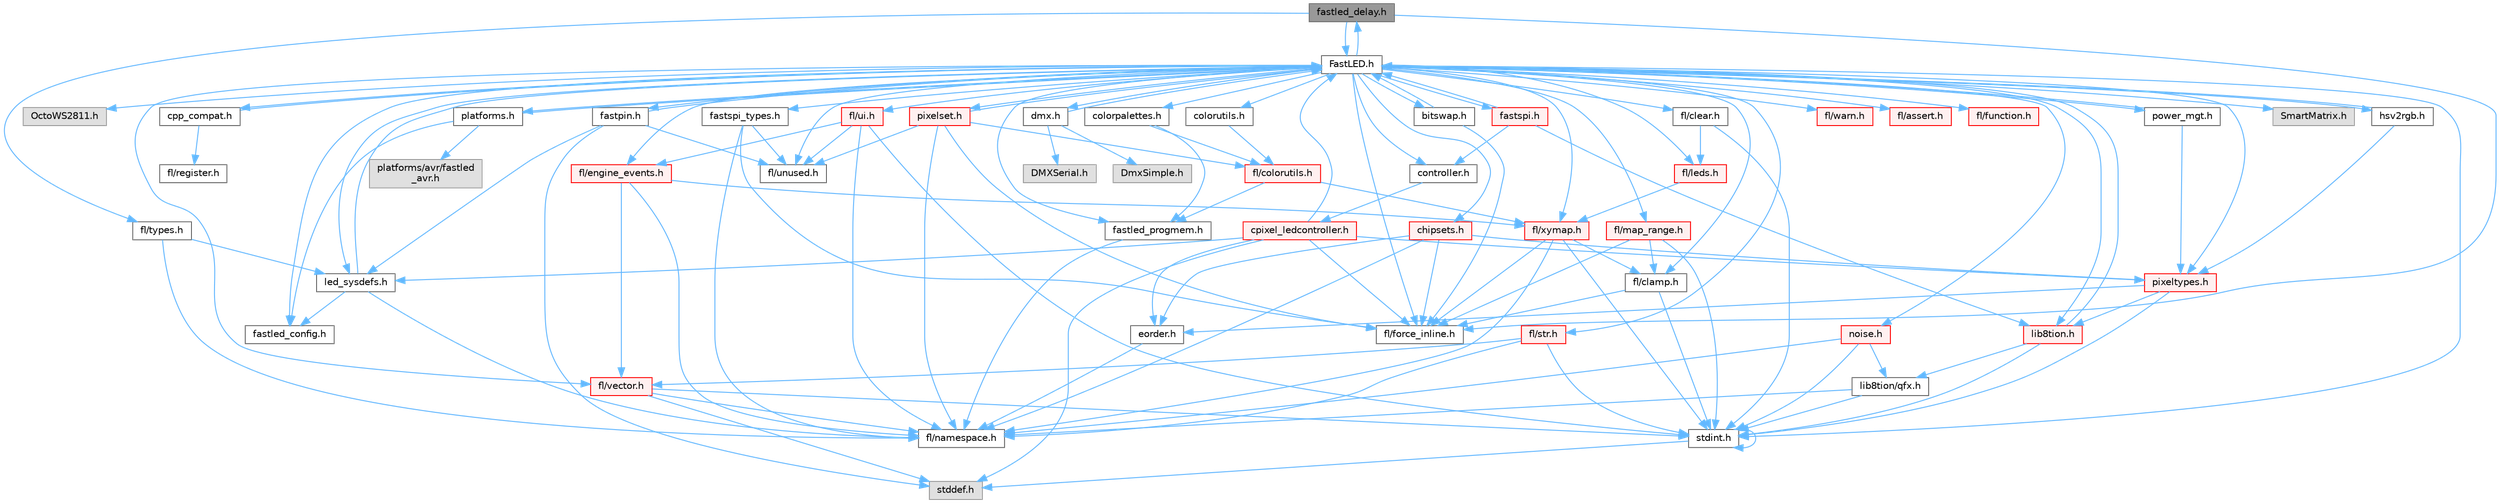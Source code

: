 digraph "fastled_delay.h"
{
 // INTERACTIVE_SVG=YES
 // LATEX_PDF_SIZE
  bgcolor="transparent";
  edge [fontname=Helvetica,fontsize=10,labelfontname=Helvetica,labelfontsize=10];
  node [fontname=Helvetica,fontsize=10,shape=box,height=0.2,width=0.4];
  Node1 [id="Node000001",label="fastled_delay.h",height=0.2,width=0.4,color="gray40", fillcolor="grey60", style="filled", fontcolor="black",tooltip="Utility functions and classes for managing delay cycles."];
  Node1 -> Node2 [id="edge1_Node000001_Node000002",color="steelblue1",style="solid",tooltip=" "];
  Node2 [id="Node000002",label="FastLED.h",height=0.2,width=0.4,color="grey40", fillcolor="white", style="filled",URL="$db/d97/_fast_l_e_d_8h.html",tooltip="central include file for FastLED, defines the CFastLED class/object"];
  Node2 -> Node3 [id="edge2_Node000002_Node000003",color="steelblue1",style="solid",tooltip=" "];
  Node3 [id="Node000003",label="stdint.h",height=0.2,width=0.4,color="grey40", fillcolor="white", style="filled",URL="$df/dd8/stdint_8h.html",tooltip=" "];
  Node3 -> Node4 [id="edge3_Node000003_Node000004",color="steelblue1",style="solid",tooltip=" "];
  Node4 [id="Node000004",label="stddef.h",height=0.2,width=0.4,color="grey60", fillcolor="#E0E0E0", style="filled",tooltip=" "];
  Node3 -> Node3 [id="edge4_Node000003_Node000003",color="steelblue1",style="solid",tooltip=" "];
  Node2 -> Node5 [id="edge5_Node000002_Node000005",color="steelblue1",style="solid",tooltip=" "];
  Node5 [id="Node000005",label="SmartMatrix.h",height=0.2,width=0.4,color="grey60", fillcolor="#E0E0E0", style="filled",tooltip=" "];
  Node2 -> Node6 [id="edge6_Node000002_Node000006",color="steelblue1",style="solid",tooltip=" "];
  Node6 [id="Node000006",label="OctoWS2811.h",height=0.2,width=0.4,color="grey60", fillcolor="#E0E0E0", style="filled",tooltip=" "];
  Node2 -> Node7 [id="edge7_Node000002_Node000007",color="steelblue1",style="solid",tooltip=" "];
  Node7 [id="Node000007",label="fl/force_inline.h",height=0.2,width=0.4,color="grey40", fillcolor="white", style="filled",URL="$d4/d64/force__inline_8h.html",tooltip=" "];
  Node2 -> Node8 [id="edge8_Node000002_Node000008",color="steelblue1",style="solid",tooltip=" "];
  Node8 [id="Node000008",label="cpp_compat.h",height=0.2,width=0.4,color="grey40", fillcolor="white", style="filled",URL="$d9/d13/cpp__compat_8h.html",tooltip="Compatibility functions based on C++ version."];
  Node8 -> Node2 [id="edge9_Node000008_Node000002",color="steelblue1",style="solid",tooltip=" "];
  Node8 -> Node9 [id="edge10_Node000008_Node000009",color="steelblue1",style="solid",tooltip=" "];
  Node9 [id="Node000009",label="fl/register.h",height=0.2,width=0.4,color="grey40", fillcolor="white", style="filled",URL="$df/d80/register_8h.html",tooltip=" "];
  Node2 -> Node10 [id="edge11_Node000002_Node000010",color="steelblue1",style="solid",tooltip=" "];
  Node10 [id="Node000010",label="fastled_config.h",height=0.2,width=0.4,color="grey40", fillcolor="white", style="filled",URL="$d5/d11/fastled__config_8h.html",tooltip="Contains definitions that can be used to configure FastLED at compile time."];
  Node2 -> Node11 [id="edge12_Node000002_Node000011",color="steelblue1",style="solid",tooltip=" "];
  Node11 [id="Node000011",label="led_sysdefs.h",height=0.2,width=0.4,color="grey40", fillcolor="white", style="filled",URL="$d9/d3e/led__sysdefs_8h.html",tooltip="Determines which platform system definitions to include."];
  Node11 -> Node2 [id="edge13_Node000011_Node000002",color="steelblue1",style="solid",tooltip=" "];
  Node11 -> Node10 [id="edge14_Node000011_Node000010",color="steelblue1",style="solid",tooltip=" "];
  Node11 -> Node12 [id="edge15_Node000011_Node000012",color="steelblue1",style="solid",tooltip=" "];
  Node12 [id="Node000012",label="fl/namespace.h",height=0.2,width=0.4,color="grey40", fillcolor="white", style="filled",URL="$df/d2a/namespace_8h.html",tooltip="Implements the FastLED namespace macros."];
  Node2 -> Node1 [id="edge16_Node000002_Node000001",color="steelblue1",style="solid",tooltip=" "];
  Node2 -> Node13 [id="edge17_Node000002_Node000013",color="steelblue1",style="solid",tooltip=" "];
  Node13 [id="Node000013",label="bitswap.h",height=0.2,width=0.4,color="grey40", fillcolor="white", style="filled",URL="$de/ded/bitswap_8h.html",tooltip="Functions for doing a rotation of bits/bytes used by parallel output."];
  Node13 -> Node2 [id="edge18_Node000013_Node000002",color="steelblue1",style="solid",tooltip=" "];
  Node13 -> Node7 [id="edge19_Node000013_Node000007",color="steelblue1",style="solid",tooltip=" "];
  Node2 -> Node14 [id="edge20_Node000002_Node000014",color="steelblue1",style="solid",tooltip=" "];
  Node14 [id="Node000014",label="controller.h",height=0.2,width=0.4,color="grey40", fillcolor="white", style="filled",URL="$d2/dd9/controller_8h.html",tooltip="deprecated: base definitions used by led controllers for writing out led data"];
  Node14 -> Node15 [id="edge21_Node000014_Node000015",color="steelblue1",style="solid",tooltip=" "];
  Node15 [id="Node000015",label="cpixel_ledcontroller.h",height=0.2,width=0.4,color="red", fillcolor="#FFF0F0", style="filled",URL="$d9/d57/cpixel__ledcontroller_8h.html",tooltip="defines the templated version of the CLEDController class"];
  Node15 -> Node4 [id="edge22_Node000015_Node000004",color="steelblue1",style="solid",tooltip=" "];
  Node15 -> Node2 [id="edge23_Node000015_Node000002",color="steelblue1",style="solid",tooltip=" "];
  Node15 -> Node11 [id="edge24_Node000015_Node000011",color="steelblue1",style="solid",tooltip=" "];
  Node15 -> Node16 [id="edge25_Node000015_Node000016",color="steelblue1",style="solid",tooltip=" "];
  Node16 [id="Node000016",label="pixeltypes.h",height=0.2,width=0.4,color="red", fillcolor="#FFF0F0", style="filled",URL="$d2/dba/pixeltypes_8h.html",tooltip="Includes defintions for RGB and HSV pixels."];
  Node16 -> Node3 [id="edge26_Node000016_Node000003",color="steelblue1",style="solid",tooltip=" "];
  Node16 -> Node17 [id="edge27_Node000016_Node000017",color="steelblue1",style="solid",tooltip=" "];
  Node17 [id="Node000017",label="lib8tion.h",height=0.2,width=0.4,color="red", fillcolor="#FFF0F0", style="filled",URL="$df/da5/lib8tion_8h.html",tooltip="Fast, efficient 8-bit math functions specifically designed for high-performance LED programming."];
  Node17 -> Node2 [id="edge28_Node000017_Node000002",color="steelblue1",style="solid",tooltip=" "];
  Node17 -> Node3 [id="edge29_Node000017_Node000003",color="steelblue1",style="solid",tooltip=" "];
  Node17 -> Node20 [id="edge30_Node000017_Node000020",color="steelblue1",style="solid",tooltip=" "];
  Node20 [id="Node000020",label="lib8tion/qfx.h",height=0.2,width=0.4,color="grey40", fillcolor="white", style="filled",URL="$d2/d19/qfx_8h.html",tooltip=" "];
  Node20 -> Node3 [id="edge31_Node000020_Node000003",color="steelblue1",style="solid",tooltip=" "];
  Node20 -> Node12 [id="edge32_Node000020_Node000012",color="steelblue1",style="solid",tooltip=" "];
  Node16 -> Node45 [id="edge33_Node000016_Node000045",color="steelblue1",style="solid",tooltip=" "];
  Node45 [id="Node000045",label="eorder.h",height=0.2,width=0.4,color="grey40", fillcolor="white", style="filled",URL="$db/d07/eorder_8h.html",tooltip="Defines color channel ordering enumerations."];
  Node45 -> Node12 [id="edge34_Node000045_Node000012",color="steelblue1",style="solid",tooltip=" "];
  Node15 -> Node45 [id="edge35_Node000015_Node000045",color="steelblue1",style="solid",tooltip=" "];
  Node15 -> Node7 [id="edge36_Node000015_Node000007",color="steelblue1",style="solid",tooltip=" "];
  Node2 -> Node66 [id="edge37_Node000002_Node000066",color="steelblue1",style="solid",tooltip=" "];
  Node66 [id="Node000066",label="fastpin.h",height=0.2,width=0.4,color="grey40", fillcolor="white", style="filled",URL="$db/d65/fastpin_8h.html",tooltip="Class base definitions for defining fast pin access."];
  Node66 -> Node2 [id="edge38_Node000066_Node000002",color="steelblue1",style="solid",tooltip=" "];
  Node66 -> Node11 [id="edge39_Node000066_Node000011",color="steelblue1",style="solid",tooltip=" "];
  Node66 -> Node4 [id="edge40_Node000066_Node000004",color="steelblue1",style="solid",tooltip=" "];
  Node66 -> Node53 [id="edge41_Node000066_Node000053",color="steelblue1",style="solid",tooltip=" "];
  Node53 [id="Node000053",label="fl/unused.h",height=0.2,width=0.4,color="grey40", fillcolor="white", style="filled",URL="$d8/d4b/unused_8h.html",tooltip=" "];
  Node2 -> Node67 [id="edge42_Node000002_Node000067",color="steelblue1",style="solid",tooltip=" "];
  Node67 [id="Node000067",label="fastspi_types.h",height=0.2,width=0.4,color="grey40", fillcolor="white", style="filled",URL="$d2/ddb/fastspi__types_8h.html",tooltip="Data types and constants used by SPI interfaces."];
  Node67 -> Node7 [id="edge43_Node000067_Node000007",color="steelblue1",style="solid",tooltip=" "];
  Node67 -> Node12 [id="edge44_Node000067_Node000012",color="steelblue1",style="solid",tooltip=" "];
  Node67 -> Node53 [id="edge45_Node000067_Node000053",color="steelblue1",style="solid",tooltip=" "];
  Node2 -> Node68 [id="edge46_Node000002_Node000068",color="steelblue1",style="solid",tooltip=" "];
  Node68 [id="Node000068",label="dmx.h",height=0.2,width=0.4,color="grey40", fillcolor="white", style="filled",URL="$d3/de1/dmx_8h.html",tooltip="Defines the DMX512-based LED controllers."];
  Node68 -> Node2 [id="edge47_Node000068_Node000002",color="steelblue1",style="solid",tooltip=" "];
  Node68 -> Node69 [id="edge48_Node000068_Node000069",color="steelblue1",style="solid",tooltip=" "];
  Node69 [id="Node000069",label="DmxSimple.h",height=0.2,width=0.4,color="grey60", fillcolor="#E0E0E0", style="filled",tooltip=" "];
  Node68 -> Node70 [id="edge49_Node000068_Node000070",color="steelblue1",style="solid",tooltip=" "];
  Node70 [id="Node000070",label="DMXSerial.h",height=0.2,width=0.4,color="grey60", fillcolor="#E0E0E0", style="filled",tooltip=" "];
  Node2 -> Node71 [id="edge50_Node000002_Node000071",color="steelblue1",style="solid",tooltip=" "];
  Node71 [id="Node000071",label="platforms.h",height=0.2,width=0.4,color="grey40", fillcolor="white", style="filled",URL="$da/dc9/platforms_8h.html",tooltip="Determines which platforms headers to include."];
  Node71 -> Node2 [id="edge51_Node000071_Node000002",color="steelblue1",style="solid",tooltip=" "];
  Node71 -> Node10 [id="edge52_Node000071_Node000010",color="steelblue1",style="solid",tooltip=" "];
  Node71 -> Node72 [id="edge53_Node000071_Node000072",color="steelblue1",style="solid",tooltip=" "];
  Node72 [id="Node000072",label="platforms/avr/fastled\l_avr.h",height=0.2,width=0.4,color="grey60", fillcolor="#E0E0E0", style="filled",tooltip=" "];
  Node2 -> Node73 [id="edge54_Node000002_Node000073",color="steelblue1",style="solid",tooltip=" "];
  Node73 [id="Node000073",label="fastled_progmem.h",height=0.2,width=0.4,color="grey40", fillcolor="white", style="filled",URL="$df/dab/fastled__progmem_8h.html",tooltip="Wrapper definitions to allow seamless use of PROGMEM in environments that have it."];
  Node73 -> Node12 [id="edge55_Node000073_Node000012",color="steelblue1",style="solid",tooltip=" "];
  Node2 -> Node17 [id="edge56_Node000002_Node000017",color="steelblue1",style="solid",tooltip=" "];
  Node2 -> Node16 [id="edge57_Node000002_Node000016",color="steelblue1",style="solid",tooltip=" "];
  Node2 -> Node74 [id="edge58_Node000002_Node000074",color="steelblue1",style="solid",tooltip=" "];
  Node74 [id="Node000074",label="hsv2rgb.h",height=0.2,width=0.4,color="grey40", fillcolor="white", style="filled",URL="$de/d9a/hsv2rgb_8h.html",tooltip="Functions to convert from the HSV colorspace to the RGB colorspace."];
  Node74 -> Node2 [id="edge59_Node000074_Node000002",color="steelblue1",style="solid",tooltip=" "];
  Node74 -> Node16 [id="edge60_Node000074_Node000016",color="steelblue1",style="solid",tooltip=" "];
  Node2 -> Node75 [id="edge61_Node000002_Node000075",color="steelblue1",style="solid",tooltip=" "];
  Node75 [id="Node000075",label="colorutils.h",height=0.2,width=0.4,color="grey40", fillcolor="white", style="filled",URL="$d1/dfb/colorutils_8h.html",tooltip=" "];
  Node75 -> Node76 [id="edge62_Node000075_Node000076",color="steelblue1",style="solid",tooltip=" "];
  Node76 [id="Node000076",label="fl/colorutils.h",height=0.2,width=0.4,color="red", fillcolor="#FFF0F0", style="filled",URL="$d7/df9/fl_2colorutils_8h.html",tooltip="Utility functions for color fill, palettes, blending, and more."];
  Node76 -> Node73 [id="edge63_Node000076_Node000073",color="steelblue1",style="solid",tooltip=" "];
  Node76 -> Node63 [id="edge64_Node000076_Node000063",color="steelblue1",style="solid",tooltip=" "];
  Node63 [id="Node000063",label="fl/xymap.h",height=0.2,width=0.4,color="red", fillcolor="#FFF0F0", style="filled",URL="$da/d61/xymap_8h.html",tooltip=" "];
  Node63 -> Node3 [id="edge65_Node000063_Node000003",color="steelblue1",style="solid",tooltip=" "];
  Node63 -> Node26 [id="edge66_Node000063_Node000026",color="steelblue1",style="solid",tooltip=" "];
  Node26 [id="Node000026",label="fl/clamp.h",height=0.2,width=0.4,color="grey40", fillcolor="white", style="filled",URL="$d6/dd3/clamp_8h.html",tooltip=" "];
  Node26 -> Node3 [id="edge67_Node000026_Node000003",color="steelblue1",style="solid",tooltip=" "];
  Node26 -> Node7 [id="edge68_Node000026_Node000007",color="steelblue1",style="solid",tooltip=" "];
  Node63 -> Node7 [id="edge69_Node000063_Node000007",color="steelblue1",style="solid",tooltip=" "];
  Node63 -> Node12 [id="edge70_Node000063_Node000012",color="steelblue1",style="solid",tooltip=" "];
  Node2 -> Node81 [id="edge71_Node000002_Node000081",color="steelblue1",style="solid",tooltip=" "];
  Node81 [id="Node000081",label="pixelset.h",height=0.2,width=0.4,color="red", fillcolor="#FFF0F0", style="filled",URL="$d4/d46/pixelset_8h.html",tooltip="Declares classes for managing logical groups of LEDs."];
  Node81 -> Node7 [id="edge72_Node000081_Node000007",color="steelblue1",style="solid",tooltip=" "];
  Node81 -> Node12 [id="edge73_Node000081_Node000012",color="steelblue1",style="solid",tooltip=" "];
  Node81 -> Node53 [id="edge74_Node000081_Node000053",color="steelblue1",style="solid",tooltip=" "];
  Node81 -> Node76 [id="edge75_Node000081_Node000076",color="steelblue1",style="solid",tooltip=" "];
  Node81 -> Node2 [id="edge76_Node000081_Node000002",color="steelblue1",style="solid",tooltip=" "];
  Node2 -> Node83 [id="edge77_Node000002_Node000083",color="steelblue1",style="solid",tooltip=" "];
  Node83 [id="Node000083",label="colorpalettes.h",height=0.2,width=0.4,color="grey40", fillcolor="white", style="filled",URL="$dc/dcc/colorpalettes_8h.html",tooltip="Declarations for the predefined color palettes supplied by FastLED."];
  Node83 -> Node76 [id="edge78_Node000083_Node000076",color="steelblue1",style="solid",tooltip=" "];
  Node83 -> Node73 [id="edge79_Node000083_Node000073",color="steelblue1",style="solid",tooltip=" "];
  Node2 -> Node84 [id="edge80_Node000002_Node000084",color="steelblue1",style="solid",tooltip=" "];
  Node84 [id="Node000084",label="noise.h",height=0.2,width=0.4,color="red", fillcolor="#FFF0F0", style="filled",URL="$d1/d31/noise_8h.html",tooltip="Functions to generate and fill arrays with noise."];
  Node84 -> Node3 [id="edge81_Node000084_Node000003",color="steelblue1",style="solid",tooltip=" "];
  Node84 -> Node12 [id="edge82_Node000084_Node000012",color="steelblue1",style="solid",tooltip=" "];
  Node84 -> Node20 [id="edge83_Node000084_Node000020",color="steelblue1",style="solid",tooltip=" "];
  Node2 -> Node85 [id="edge84_Node000002_Node000085",color="steelblue1",style="solid",tooltip=" "];
  Node85 [id="Node000085",label="power_mgt.h",height=0.2,width=0.4,color="grey40", fillcolor="white", style="filled",URL="$dc/d5b/power__mgt_8h.html",tooltip="Functions to limit the power used by FastLED."];
  Node85 -> Node2 [id="edge85_Node000085_Node000002",color="steelblue1",style="solid",tooltip=" "];
  Node85 -> Node16 [id="edge86_Node000085_Node000016",color="steelblue1",style="solid",tooltip=" "];
  Node2 -> Node86 [id="edge87_Node000002_Node000086",color="steelblue1",style="solid",tooltip=" "];
  Node86 [id="Node000086",label="fastspi.h",height=0.2,width=0.4,color="red", fillcolor="#FFF0F0", style="filled",URL="$d6/ddc/fastspi_8h.html",tooltip="Serial peripheral interface (SPI) definitions per platform."];
  Node86 -> Node2 [id="edge88_Node000086_Node000002",color="steelblue1",style="solid",tooltip=" "];
  Node86 -> Node14 [id="edge89_Node000086_Node000014",color="steelblue1",style="solid",tooltip=" "];
  Node86 -> Node17 [id="edge90_Node000086_Node000017",color="steelblue1",style="solid",tooltip=" "];
  Node2 -> Node88 [id="edge91_Node000002_Node000088",color="steelblue1",style="solid",tooltip=" "];
  Node88 [id="Node000088",label="chipsets.h",height=0.2,width=0.4,color="red", fillcolor="#FFF0F0", style="filled",URL="$db/d66/chipsets_8h.html",tooltip="Contains the bulk of the definitions for the various LED chipsets supported."];
  Node88 -> Node16 [id="edge92_Node000088_Node000016",color="steelblue1",style="solid",tooltip=" "];
  Node88 -> Node7 [id="edge93_Node000088_Node000007",color="steelblue1",style="solid",tooltip=" "];
  Node88 -> Node45 [id="edge94_Node000088_Node000045",color="steelblue1",style="solid",tooltip=" "];
  Node88 -> Node12 [id="edge95_Node000088_Node000012",color="steelblue1",style="solid",tooltip=" "];
  Node2 -> Node54 [id="edge96_Node000002_Node000054",color="steelblue1",style="solid",tooltip=" "];
  Node54 [id="Node000054",label="fl/engine_events.h",height=0.2,width=0.4,color="red", fillcolor="#FFF0F0", style="filled",URL="$db/dc0/engine__events_8h.html",tooltip=" "];
  Node54 -> Node12 [id="edge97_Node000054_Node000012",color="steelblue1",style="solid",tooltip=" "];
  Node54 -> Node33 [id="edge98_Node000054_Node000033",color="steelblue1",style="solid",tooltip=" "];
  Node33 [id="Node000033",label="fl/vector.h",height=0.2,width=0.4,color="red", fillcolor="#FFF0F0", style="filled",URL="$d6/d68/vector_8h.html",tooltip=" "];
  Node33 -> Node4 [id="edge99_Node000033_Node000004",color="steelblue1",style="solid",tooltip=" "];
  Node33 -> Node3 [id="edge100_Node000033_Node000003",color="steelblue1",style="solid",tooltip=" "];
  Node33 -> Node12 [id="edge101_Node000033_Node000012",color="steelblue1",style="solid",tooltip=" "];
  Node54 -> Node63 [id="edge102_Node000054_Node000063",color="steelblue1",style="solid",tooltip=" "];
  Node2 -> Node89 [id="edge103_Node000002_Node000089",color="steelblue1",style="solid",tooltip=" "];
  Node89 [id="Node000089",label="fl/leds.h",height=0.2,width=0.4,color="red", fillcolor="#FFF0F0", style="filled",URL="$da/d78/leds_8h.html",tooltip=" "];
  Node89 -> Node63 [id="edge104_Node000089_Node000063",color="steelblue1",style="solid",tooltip=" "];
  Node2 -> Node23 [id="edge105_Node000002_Node000023",color="steelblue1",style="solid",tooltip=" "];
  Node23 [id="Node000023",label="fl/str.h",height=0.2,width=0.4,color="red", fillcolor="#FFF0F0", style="filled",URL="$d1/d93/str_8h.html",tooltip=" "];
  Node23 -> Node3 [id="edge106_Node000023_Node000003",color="steelblue1",style="solid",tooltip=" "];
  Node23 -> Node12 [id="edge107_Node000023_Node000012",color="steelblue1",style="solid",tooltip=" "];
  Node23 -> Node33 [id="edge108_Node000023_Node000033",color="steelblue1",style="solid",tooltip=" "];
  Node2 -> Node63 [id="edge109_Node000002_Node000063",color="steelblue1",style="solid",tooltip=" "];
  Node2 -> Node26 [id="edge110_Node000002_Node000026",color="steelblue1",style="solid",tooltip=" "];
  Node2 -> Node27 [id="edge111_Node000002_Node000027",color="steelblue1",style="solid",tooltip=" "];
  Node27 [id="Node000027",label="fl/map_range.h",height=0.2,width=0.4,color="red", fillcolor="#FFF0F0", style="filled",URL="$d1/d47/map__range_8h.html",tooltip=" "];
  Node27 -> Node3 [id="edge112_Node000027_Node000003",color="steelblue1",style="solid",tooltip=" "];
  Node27 -> Node26 [id="edge113_Node000027_Node000026",color="steelblue1",style="solid",tooltip=" "];
  Node27 -> Node7 [id="edge114_Node000027_Node000007",color="steelblue1",style="solid",tooltip=" "];
  Node2 -> Node90 [id="edge115_Node000002_Node000090",color="steelblue1",style="solid",tooltip=" "];
  Node90 [id="Node000090",label="fl/warn.h",height=0.2,width=0.4,color="red", fillcolor="#FFF0F0", style="filled",URL="$de/d77/warn_8h.html",tooltip=" "];
  Node2 -> Node59 [id="edge116_Node000002_Node000059",color="steelblue1",style="solid",tooltip=" "];
  Node59 [id="Node000059",label="fl/assert.h",height=0.2,width=0.4,color="red", fillcolor="#FFF0F0", style="filled",URL="$dc/da7/assert_8h.html",tooltip=" "];
  Node2 -> Node53 [id="edge117_Node000002_Node000053",color="steelblue1",style="solid",tooltip=" "];
  Node2 -> Node33 [id="edge118_Node000002_Node000033",color="steelblue1",style="solid",tooltip=" "];
  Node2 -> Node93 [id="edge119_Node000002_Node000093",color="steelblue1",style="solid",tooltip=" "];
  Node93 [id="Node000093",label="fl/function.h",height=0.2,width=0.4,color="red", fillcolor="#FFF0F0", style="filled",URL="$dd/d67/function_8h.html",tooltip=" "];
  Node2 -> Node94 [id="edge120_Node000002_Node000094",color="steelblue1",style="solid",tooltip=" "];
  Node94 [id="Node000094",label="fl/clear.h",height=0.2,width=0.4,color="grey40", fillcolor="white", style="filled",URL="$df/db0/clear_8h.html",tooltip=" "];
  Node94 -> Node89 [id="edge121_Node000094_Node000089",color="steelblue1",style="solid",tooltip=" "];
  Node94 -> Node3 [id="edge122_Node000094_Node000003",color="steelblue1",style="solid",tooltip=" "];
  Node2 -> Node95 [id="edge123_Node000002_Node000095",color="steelblue1",style="solid",tooltip=" "];
  Node95 [id="Node000095",label="fl/ui.h",height=0.2,width=0.4,color="red", fillcolor="#FFF0F0", style="filled",URL="$d9/d3b/ui_8h.html",tooltip=" "];
  Node95 -> Node3 [id="edge124_Node000095_Node000003",color="steelblue1",style="solid",tooltip=" "];
  Node95 -> Node54 [id="edge125_Node000095_Node000054",color="steelblue1",style="solid",tooltip=" "];
  Node95 -> Node12 [id="edge126_Node000095_Node000012",color="steelblue1",style="solid",tooltip=" "];
  Node95 -> Node53 [id="edge127_Node000095_Node000053",color="steelblue1",style="solid",tooltip=" "];
  Node1 -> Node102 [id="edge128_Node000001_Node000102",color="steelblue1",style="solid",tooltip=" "];
  Node102 [id="Node000102",label="fl/types.h",height=0.2,width=0.4,color="grey40", fillcolor="white", style="filled",URL="$d7/da1/fl_2types_8h.html",tooltip=" "];
  Node102 -> Node12 [id="edge129_Node000102_Node000012",color="steelblue1",style="solid",tooltip=" "];
  Node102 -> Node11 [id="edge130_Node000102_Node000011",color="steelblue1",style="solid",tooltip=" "];
  Node1 -> Node7 [id="edge131_Node000001_Node000007",color="steelblue1",style="solid",tooltip=" "];
}
